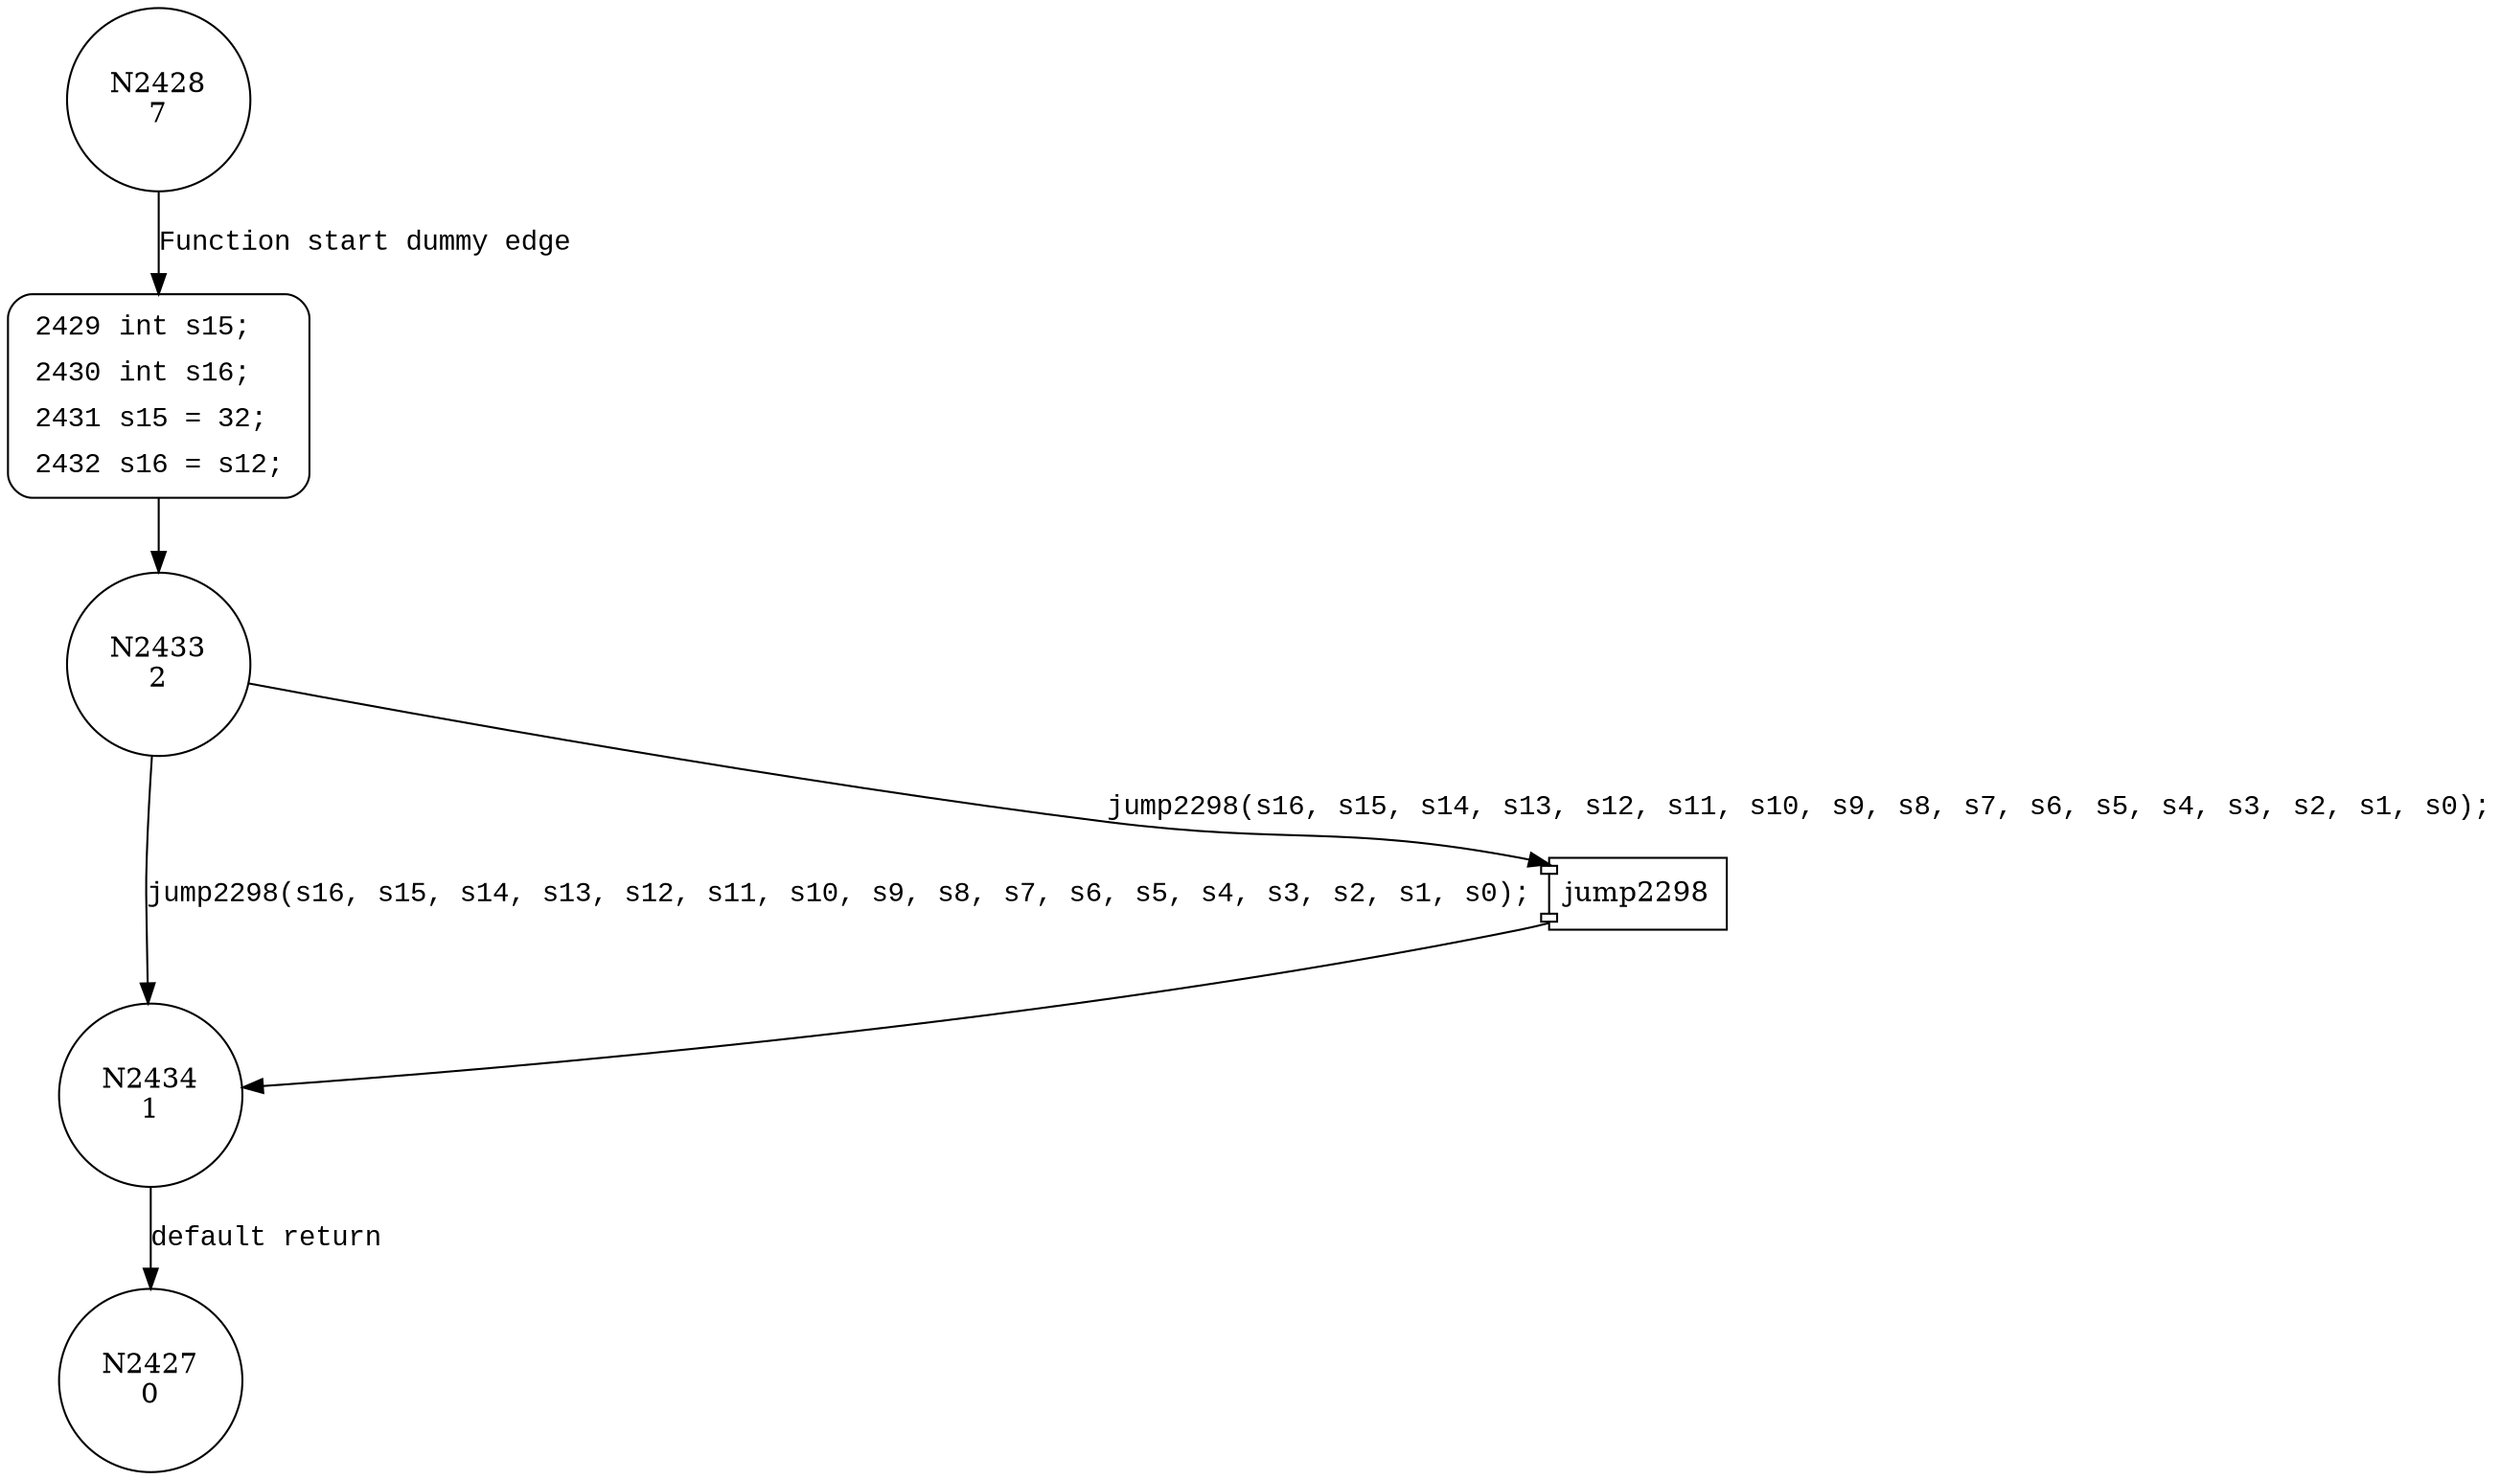 digraph block2298 {
2428 [shape="circle" label="N2428\n7"]
2429 [shape="circle" label="N2429\n6"]
2433 [shape="circle" label="N2433\n2"]
2434 [shape="circle" label="N2434\n1"]
2427 [shape="circle" label="N2427\n0"]
2429 [style="filled,bold" penwidth="1" fillcolor="white" fontname="Courier New" shape="Mrecord" label=<<table border="0" cellborder="0" cellpadding="3" bgcolor="white"><tr><td align="right">2429</td><td align="left">int s15;</td></tr><tr><td align="right">2430</td><td align="left">int s16;</td></tr><tr><td align="right">2431</td><td align="left">s15 = 32;</td></tr><tr><td align="right">2432</td><td align="left">s16 = s12;</td></tr></table>>]
2429 -> 2433[label=""]
2428 -> 2429 [label="Function start dummy edge" fontname="Courier New"]
100127 [shape="component" label="jump2298"]
2433 -> 100127 [label="jump2298(s16, s15, s14, s13, s12, s11, s10, s9, s8, s7, s6, s5, s4, s3, s2, s1, s0);" fontname="Courier New"]
100127 -> 2434 [label="" fontname="Courier New"]
2433 -> 2434 [label="jump2298(s16, s15, s14, s13, s12, s11, s10, s9, s8, s7, s6, s5, s4, s3, s2, s1, s0);" fontname="Courier New"]
2434 -> 2427 [label="default return" fontname="Courier New"]
}